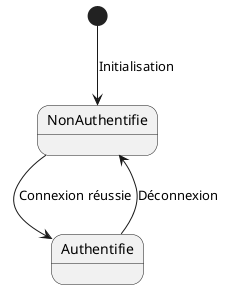 @startuml
[*] --> NonAuthentifie : Initialisation
NonAuthentifie --> Authentifie : Connexion réussie
Authentifie --> NonAuthentifie : Déconnexion
@enduml
